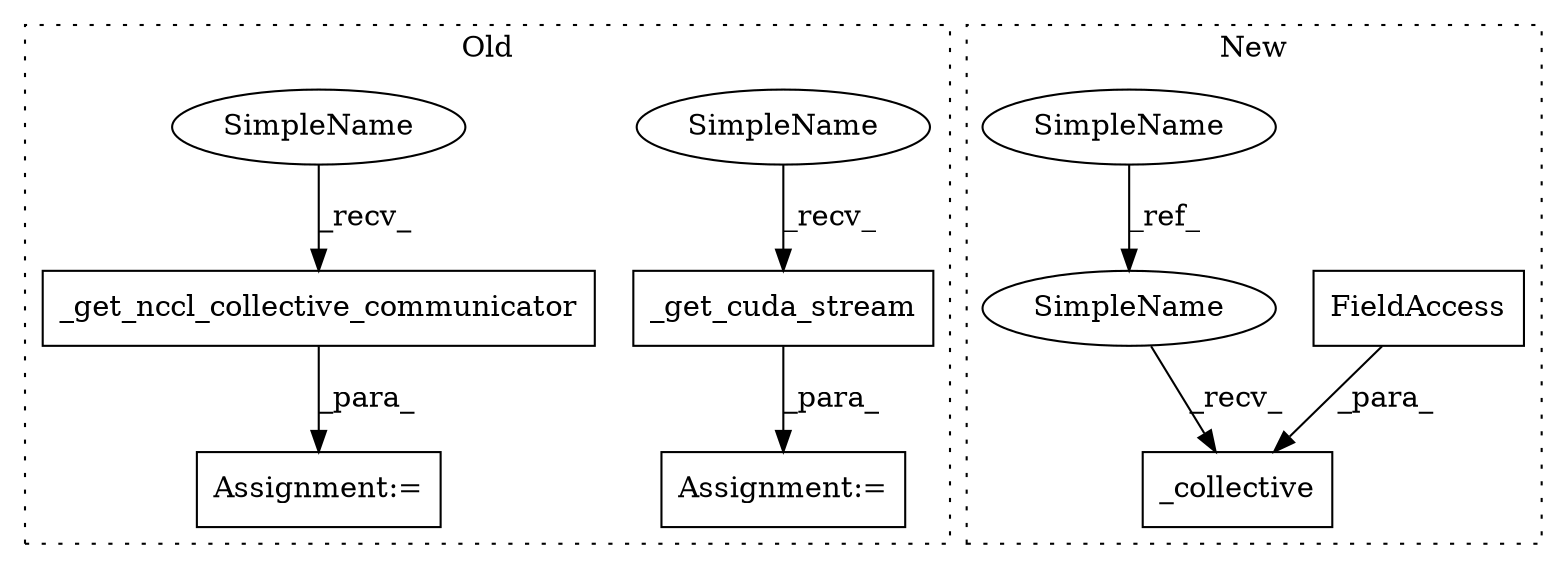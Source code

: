 digraph G {
subgraph cluster0 {
1 [label="_get_cuda_stream" a="32" s="7845" l="18" shape="box"];
5 [label="_get_nccl_collective_communicator" a="32" s="7792" l="35" shape="box"];
6 [label="Assignment:=" a="7" s="7839" l="1" shape="box"];
7 [label="Assignment:=" a="7" s="7786" l="1" shape="box"];
9 [label="SimpleName" a="42" s="7840" l="4" shape="ellipse"];
10 [label="SimpleName" a="42" s="7787" l="4" shape="ellipse"];
label = "Old";
style="dotted";
}
subgraph cluster1 {
2 [label="_collective" a="32" s="9253,9322" l="12,1" shape="box"];
3 [label="FieldAccess" a="22" s="9295" l="13" shape="box"];
4 [label="SimpleName" a="42" s="8097" l="4" shape="ellipse"];
8 [label="SimpleName" a="42" s="9248" l="4" shape="ellipse"];
label = "New";
style="dotted";
}
1 -> 6 [label="_para_"];
3 -> 2 [label="_para_"];
4 -> 8 [label="_ref_"];
5 -> 7 [label="_para_"];
8 -> 2 [label="_recv_"];
9 -> 1 [label="_recv_"];
10 -> 5 [label="_recv_"];
}